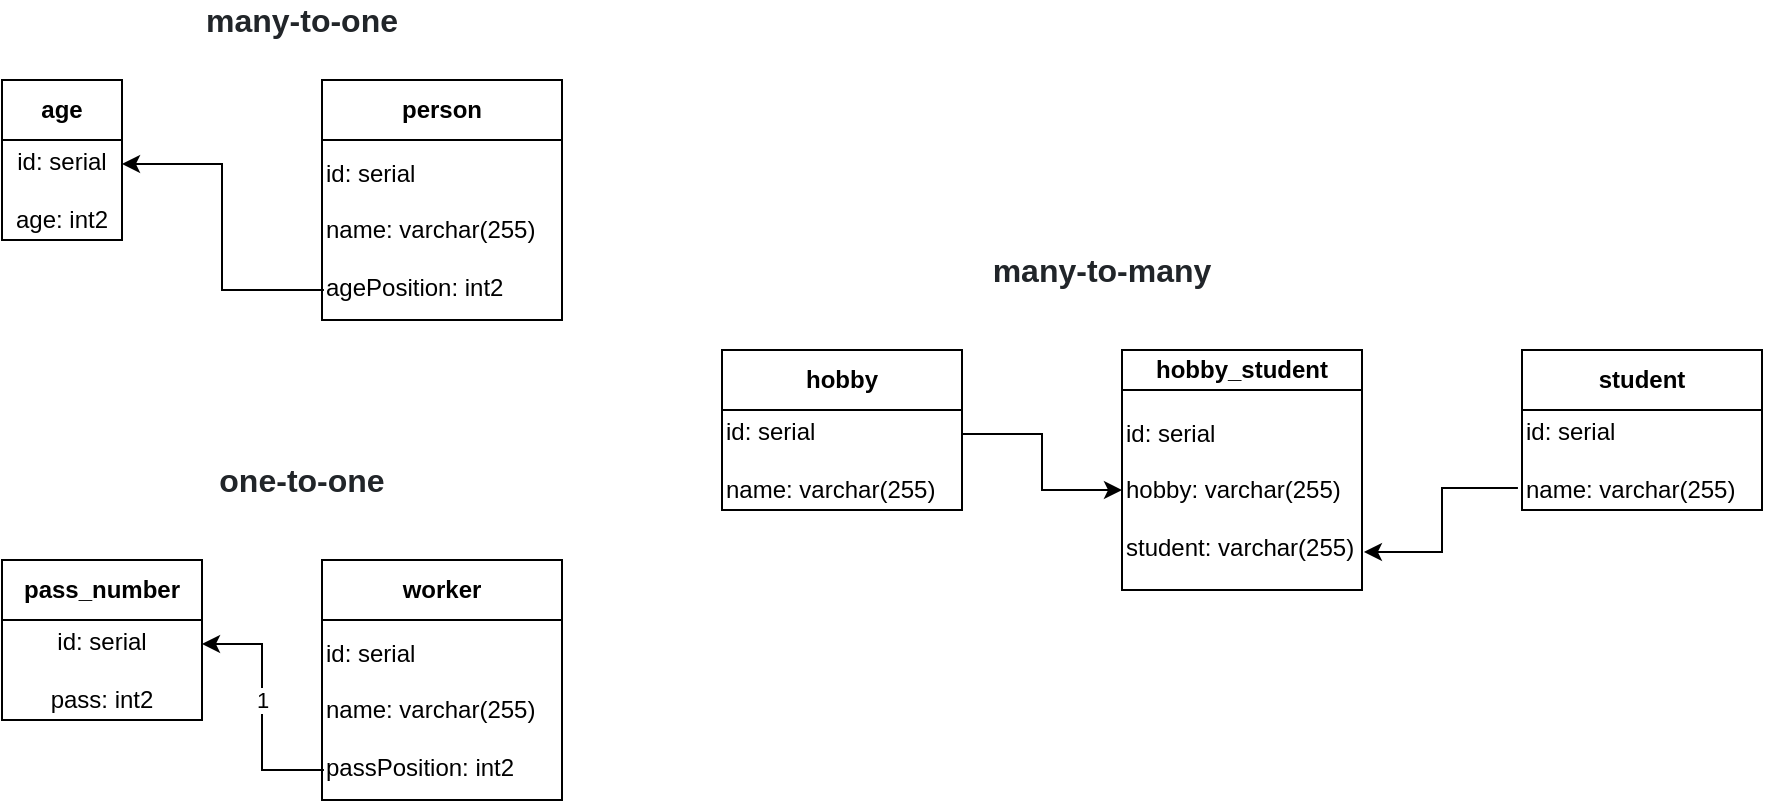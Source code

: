 <mxfile version="14.5.1" type="device"><diagram id="LUaeA7mU5_yEANd_iYbO" name="Page-1"><mxGraphModel dx="1422" dy="822" grid="1" gridSize="10" guides="1" tooltips="1" connect="1" arrows="1" fold="1" page="1" pageScale="1" pageWidth="960" pageHeight="480" math="0" shadow="0"><root><mxCell id="0"/><mxCell id="1" parent="0"/><mxCell id="9IdK5xQEaVxfJhpBI7xa-49" value="age" style="shape=table;html=1;whiteSpace=wrap;startSize=30;container=1;collapsible=0;childLayout=tableLayout;fontStyle=1;align=center;" parent="1" vertex="1"><mxGeometry x="40" y="80" width="60" height="80" as="geometry"/></mxCell><mxCell id="9IdK5xQEaVxfJhpBI7xa-54" value="" style="shape=partialRectangle;html=1;whiteSpace=wrap;collapsible=0;dropTarget=0;pointerEvents=0;fillColor=none;top=0;left=0;bottom=0;right=0;points=[[0,0.5],[1,0.5]];portConstraint=eastwest;" parent="9IdK5xQEaVxfJhpBI7xa-49" vertex="1"><mxGeometry y="30" width="60" height="50" as="geometry"/></mxCell><mxCell id="9IdK5xQEaVxfJhpBI7xa-55" value="id: serial&lt;br&gt;&lt;br&gt;age: int2" style="shape=partialRectangle;html=1;whiteSpace=wrap;connectable=0;fillColor=none;top=0;left=0;bottom=0;right=0;overflow=hidden;" parent="9IdK5xQEaVxfJhpBI7xa-54" vertex="1"><mxGeometry width="60" height="50" as="geometry"/></mxCell><mxCell id="9IdK5xQEaVxfJhpBI7xa-69" style="edgeStyle=orthogonalEdgeStyle;rounded=0;orthogonalLoop=1;jettySize=auto;html=1;exitX=0.008;exitY=0.833;exitDx=0;exitDy=0;exitPerimeter=0;entryX=1;entryY=0.24;entryDx=0;entryDy=0;entryPerimeter=0;" parent="1" source="9IdK5xQEaVxfJhpBI7xa-66" target="9IdK5xQEaVxfJhpBI7xa-54" edge="1"><mxGeometry relative="1" as="geometry"><mxPoint x="120" y="120" as="targetPoint"/><mxPoint x="190" y="180" as="sourcePoint"/></mxGeometry></mxCell><mxCell id="9IdK5xQEaVxfJhpBI7xa-65" value="person" style="shape=table;html=1;whiteSpace=wrap;startSize=30;container=1;collapsible=0;childLayout=tableLayout;fontStyle=1;align=center;" parent="1" vertex="1"><mxGeometry x="200" y="80" width="120" height="120" as="geometry"/></mxCell><mxCell id="9IdK5xQEaVxfJhpBI7xa-66" value="" style="shape=partialRectangle;html=1;whiteSpace=wrap;collapsible=0;dropTarget=0;pointerEvents=0;fillColor=none;top=0;left=0;bottom=0;right=0;points=[[0,0.5],[1,0.5]];portConstraint=eastwest;" parent="9IdK5xQEaVxfJhpBI7xa-65" vertex="1"><mxGeometry y="30" width="120" height="90" as="geometry"/></mxCell><mxCell id="9IdK5xQEaVxfJhpBI7xa-67" value="id: serial&lt;br&gt;&lt;br&gt;name: varchar(255)&lt;br&gt;&lt;br&gt;agePosition: int2" style="shape=partialRectangle;html=1;whiteSpace=wrap;connectable=0;fillColor=none;top=0;left=0;bottom=0;right=0;overflow=hidden;align=left;" parent="9IdK5xQEaVxfJhpBI7xa-66" vertex="1"><mxGeometry width="120" height="90" as="geometry"/></mxCell><mxCell id="9IdK5xQEaVxfJhpBI7xa-70" value="&lt;span style=&quot;box-sizing: border-box ; font-weight: bolder ; color: rgb(33 , 37 , 41) ; font-family: &amp;#34;arial&amp;#34; , &amp;#34;helvetica neue&amp;#34; , sans-serif ; font-size: 16px ; text-align: left ; background-color: rgb(255 , 255 , 255)&quot;&gt;many-&lt;/span&gt;&lt;span style=&quot;box-sizing: border-box ; font-weight: bolder ; color: rgb(33 , 37 , 41) ; font-family: &amp;#34;arial&amp;#34; , &amp;#34;helvetica neue&amp;#34; , sans-serif ; font-size: 16px ; text-align: left ; background-color: rgb(255 , 255 , 255)&quot;&gt;to-&lt;/span&gt;&lt;span style=&quot;box-sizing: border-box ; font-weight: bolder ; color: rgb(33 , 37 , 41) ; font-family: &amp;#34;arial&amp;#34; , &amp;#34;helvetica neue&amp;#34; , sans-serif ; font-size: 16px ; text-align: left ; background-color: rgb(255 , 255 , 255)&quot;&gt;one&lt;/span&gt;" style="text;html=1;strokeColor=none;fillColor=none;align=center;verticalAlign=middle;whiteSpace=wrap;rounded=0;" parent="1" vertex="1"><mxGeometry x="130" y="40" width="120" height="20" as="geometry"/></mxCell><mxCell id="bo-UqPNVx6Z0m83lLLWP-8" value="pass_number" style="shape=table;html=1;whiteSpace=wrap;startSize=30;container=1;collapsible=0;childLayout=tableLayout;fontStyle=1;align=center;" vertex="1" parent="1"><mxGeometry x="40" y="320" width="100" height="80" as="geometry"/></mxCell><mxCell id="bo-UqPNVx6Z0m83lLLWP-9" value="" style="shape=partialRectangle;html=1;whiteSpace=wrap;collapsible=0;dropTarget=0;pointerEvents=0;fillColor=none;top=0;left=0;bottom=0;right=0;points=[[0,0.5],[1,0.5]];portConstraint=eastwest;" vertex="1" parent="bo-UqPNVx6Z0m83lLLWP-8"><mxGeometry y="30" width="100" height="50" as="geometry"/></mxCell><mxCell id="bo-UqPNVx6Z0m83lLLWP-10" value="id: serial&lt;br&gt;&lt;br&gt;pass: int2" style="shape=partialRectangle;html=1;whiteSpace=wrap;connectable=0;fillColor=none;top=0;left=0;bottom=0;right=0;overflow=hidden;align=center;" vertex="1" parent="bo-UqPNVx6Z0m83lLLWP-9"><mxGeometry width="100" height="50" as="geometry"/></mxCell><mxCell id="bo-UqPNVx6Z0m83lLLWP-11" style="edgeStyle=orthogonalEdgeStyle;rounded=0;orthogonalLoop=1;jettySize=auto;html=1;exitX=0.008;exitY=0.833;exitDx=0;exitDy=0;exitPerimeter=0;entryX=1;entryY=0.24;entryDx=0;entryDy=0;entryPerimeter=0;" edge="1" parent="1" source="bo-UqPNVx6Z0m83lLLWP-13" target="bo-UqPNVx6Z0m83lLLWP-9"><mxGeometry relative="1" as="geometry"><mxPoint x="120" y="360" as="targetPoint"/><mxPoint x="190" y="420" as="sourcePoint"/></mxGeometry></mxCell><mxCell id="bo-UqPNVx6Z0m83lLLWP-15" value="1" style="edgeLabel;html=1;align=center;verticalAlign=middle;resizable=0;points=[];" vertex="1" connectable="0" parent="bo-UqPNVx6Z0m83lLLWP-11"><mxGeometry x="0.209" relative="1" as="geometry"><mxPoint y="9.04" as="offset"/></mxGeometry></mxCell><mxCell id="bo-UqPNVx6Z0m83lLLWP-12" value="worker" style="shape=table;html=1;whiteSpace=wrap;startSize=30;container=1;collapsible=0;childLayout=tableLayout;fontStyle=1;align=center;" vertex="1" parent="1"><mxGeometry x="200" y="320" width="120" height="120" as="geometry"/></mxCell><mxCell id="bo-UqPNVx6Z0m83lLLWP-13" value="" style="shape=partialRectangle;html=1;whiteSpace=wrap;collapsible=0;dropTarget=0;pointerEvents=0;fillColor=none;top=0;left=0;bottom=0;right=0;points=[[0,0.5],[1,0.5]];portConstraint=eastwest;" vertex="1" parent="bo-UqPNVx6Z0m83lLLWP-12"><mxGeometry y="30" width="120" height="90" as="geometry"/></mxCell><mxCell id="bo-UqPNVx6Z0m83lLLWP-14" value="id: serial&lt;br&gt;&lt;br&gt;name: varchar(255)&lt;br&gt;&lt;br&gt;passPosition: int2" style="shape=partialRectangle;html=1;whiteSpace=wrap;connectable=0;fillColor=none;top=0;left=0;bottom=0;right=0;overflow=hidden;align=left;" vertex="1" parent="bo-UqPNVx6Z0m83lLLWP-13"><mxGeometry width="120" height="90" as="geometry"/></mxCell><mxCell id="bo-UqPNVx6Z0m83lLLWP-17" value="&lt;span style=&quot;box-sizing: border-box ; font-weight: bolder ; color: rgb(33 , 37 , 41) ; font-family: &amp;#34;arial&amp;#34; , &amp;#34;helvetica neue&amp;#34; , sans-serif ; font-size: 16px ; text-align: left ; background-color: rgb(255 , 255 , 255)&quot;&gt;one-&lt;/span&gt;&lt;span style=&quot;box-sizing: border-box ; font-weight: bolder ; color: rgb(33 , 37 , 41) ; font-family: &amp;#34;arial&amp;#34; , &amp;#34;helvetica neue&amp;#34; , sans-serif ; font-size: 16px ; text-align: left ; background-color: rgb(255 , 255 , 255)&quot;&gt;to-&lt;/span&gt;&lt;span style=&quot;box-sizing: border-box ; font-weight: bolder ; color: rgb(33 , 37 , 41) ; font-family: &amp;#34;arial&amp;#34; , &amp;#34;helvetica neue&amp;#34; , sans-serif ; font-size: 16px ; text-align: left ; background-color: rgb(255 , 255 , 255)&quot;&gt;one&lt;/span&gt;" style="text;html=1;strokeColor=none;fillColor=none;align=center;verticalAlign=middle;whiteSpace=wrap;rounded=0;" vertex="1" parent="1"><mxGeometry x="130" y="270" width="120" height="20" as="geometry"/></mxCell><mxCell id="bo-UqPNVx6Z0m83lLLWP-18" value="hobby" style="shape=table;html=1;whiteSpace=wrap;startSize=30;container=1;collapsible=0;childLayout=tableLayout;fontStyle=1;align=center;" vertex="1" parent="1"><mxGeometry x="400" y="215" width="120" height="80" as="geometry"/></mxCell><mxCell id="bo-UqPNVx6Z0m83lLLWP-19" value="" style="shape=partialRectangle;html=1;whiteSpace=wrap;collapsible=0;dropTarget=0;pointerEvents=0;fillColor=none;top=0;left=0;bottom=0;right=0;points=[[0,0.5],[1,0.5]];portConstraint=eastwest;" vertex="1" parent="bo-UqPNVx6Z0m83lLLWP-18"><mxGeometry y="30" width="120" height="50" as="geometry"/></mxCell><mxCell id="bo-UqPNVx6Z0m83lLLWP-20" value="id: serial&lt;br&gt;&lt;br&gt;&lt;span style=&quot;&quot;&gt;name: varchar(255)&lt;/span&gt;" style="shape=partialRectangle;html=1;whiteSpace=wrap;connectable=0;fillColor=none;top=0;left=0;bottom=0;right=0;overflow=hidden;align=left;" vertex="1" parent="bo-UqPNVx6Z0m83lLLWP-19"><mxGeometry width="120" height="50" as="geometry"/></mxCell><mxCell id="bo-UqPNVx6Z0m83lLLWP-23" value="hobby_student" style="shape=table;html=1;whiteSpace=wrap;startSize=20;container=1;collapsible=0;childLayout=tableLayout;fontStyle=1;align=center;" vertex="1" parent="1"><mxGeometry x="600" y="215" width="120" height="120" as="geometry"/></mxCell><mxCell id="bo-UqPNVx6Z0m83lLLWP-24" value="" style="shape=partialRectangle;html=1;whiteSpace=wrap;collapsible=0;dropTarget=0;pointerEvents=0;fillColor=none;top=0;left=0;bottom=0;right=0;points=[[0,0.5],[1,0.5]];portConstraint=eastwest;" vertex="1" parent="bo-UqPNVx6Z0m83lLLWP-23"><mxGeometry y="20" width="120" height="100" as="geometry"/></mxCell><mxCell id="bo-UqPNVx6Z0m83lLLWP-25" value="id: serial&lt;br&gt;&lt;br&gt;hobby: varchar(255)&lt;br&gt;&lt;br&gt;student: varchar(255)" style="shape=partialRectangle;html=1;whiteSpace=wrap;connectable=0;fillColor=none;top=0;left=0;bottom=0;right=0;overflow=hidden;align=left;" vertex="1" parent="bo-UqPNVx6Z0m83lLLWP-24"><mxGeometry width="120" height="100" as="geometry"/></mxCell><mxCell id="bo-UqPNVx6Z0m83lLLWP-26" value="&lt;span style=&quot;box-sizing: border-box ; font-weight: bolder ; color: rgb(33 , 37 , 41) ; font-family: &amp;#34;arial&amp;#34; , &amp;#34;helvetica neue&amp;#34; , sans-serif ; font-size: 16px ; text-align: left ; background-color: rgb(255 , 255 , 255)&quot;&gt;many-&lt;/span&gt;&lt;span style=&quot;box-sizing: border-box ; font-weight: bolder ; color: rgb(33 , 37 , 41) ; font-family: &amp;#34;arial&amp;#34; , &amp;#34;helvetica neue&amp;#34; , sans-serif ; font-size: 16px ; text-align: left ; background-color: rgb(255 , 255 , 255)&quot;&gt;to-&lt;/span&gt;&lt;span style=&quot;box-sizing: border-box ; font-weight: bolder ; color: rgb(33 , 37 , 41) ; font-family: &amp;#34;arial&amp;#34; , &amp;#34;helvetica neue&amp;#34; , sans-serif ; font-size: 16px ; text-align: left ; background-color: rgb(255 , 255 , 255)&quot;&gt;many&lt;/span&gt;" style="text;html=1;strokeColor=none;fillColor=none;align=center;verticalAlign=middle;whiteSpace=wrap;rounded=0;" vertex="1" parent="1"><mxGeometry x="530" y="165" width="120" height="20" as="geometry"/></mxCell><mxCell id="bo-UqPNVx6Z0m83lLLWP-28" value="student" style="shape=table;html=1;whiteSpace=wrap;startSize=30;container=1;collapsible=0;childLayout=tableLayout;fontStyle=1;align=center;" vertex="1" parent="1"><mxGeometry x="800" y="215" width="120" height="80" as="geometry"/></mxCell><mxCell id="bo-UqPNVx6Z0m83lLLWP-29" value="" style="shape=partialRectangle;html=1;whiteSpace=wrap;collapsible=0;dropTarget=0;pointerEvents=0;fillColor=none;top=0;left=0;bottom=0;right=0;points=[[0,0.5],[1,0.5]];portConstraint=eastwest;" vertex="1" parent="bo-UqPNVx6Z0m83lLLWP-28"><mxGeometry y="30" width="120" height="50" as="geometry"/></mxCell><mxCell id="bo-UqPNVx6Z0m83lLLWP-30" value="id: serial&lt;br&gt;&lt;br&gt;&lt;span style=&quot;&quot;&gt;name: varchar(255)&lt;/span&gt;" style="shape=partialRectangle;html=1;whiteSpace=wrap;connectable=0;fillColor=none;top=0;left=0;bottom=0;right=0;overflow=hidden;align=left;" vertex="1" parent="bo-UqPNVx6Z0m83lLLWP-29"><mxGeometry width="120" height="50" as="geometry"/></mxCell><mxCell id="bo-UqPNVx6Z0m83lLLWP-32" style="edgeStyle=orthogonalEdgeStyle;rounded=0;orthogonalLoop=1;jettySize=auto;html=0;entryX=0;entryY=0.5;entryDx=0;entryDy=0;exitX=1;exitY=0.24;exitDx=0;exitDy=0;exitPerimeter=0;" edge="1" parent="1" source="bo-UqPNVx6Z0m83lLLWP-19" target="bo-UqPNVx6Z0m83lLLWP-24"><mxGeometry relative="1" as="geometry"/></mxCell><mxCell id="bo-UqPNVx6Z0m83lLLWP-33" style="edgeStyle=orthogonalEdgeStyle;rounded=0;orthogonalLoop=1;jettySize=auto;html=0;entryX=1.008;entryY=0.81;entryDx=0;entryDy=0;entryPerimeter=0;exitX=-0.017;exitY=0.78;exitDx=0;exitDy=0;exitPerimeter=0;" edge="1" parent="1" source="bo-UqPNVx6Z0m83lLLWP-29" target="bo-UqPNVx6Z0m83lLLWP-24"><mxGeometry relative="1" as="geometry"/></mxCell></root></mxGraphModel></diagram></mxfile>
